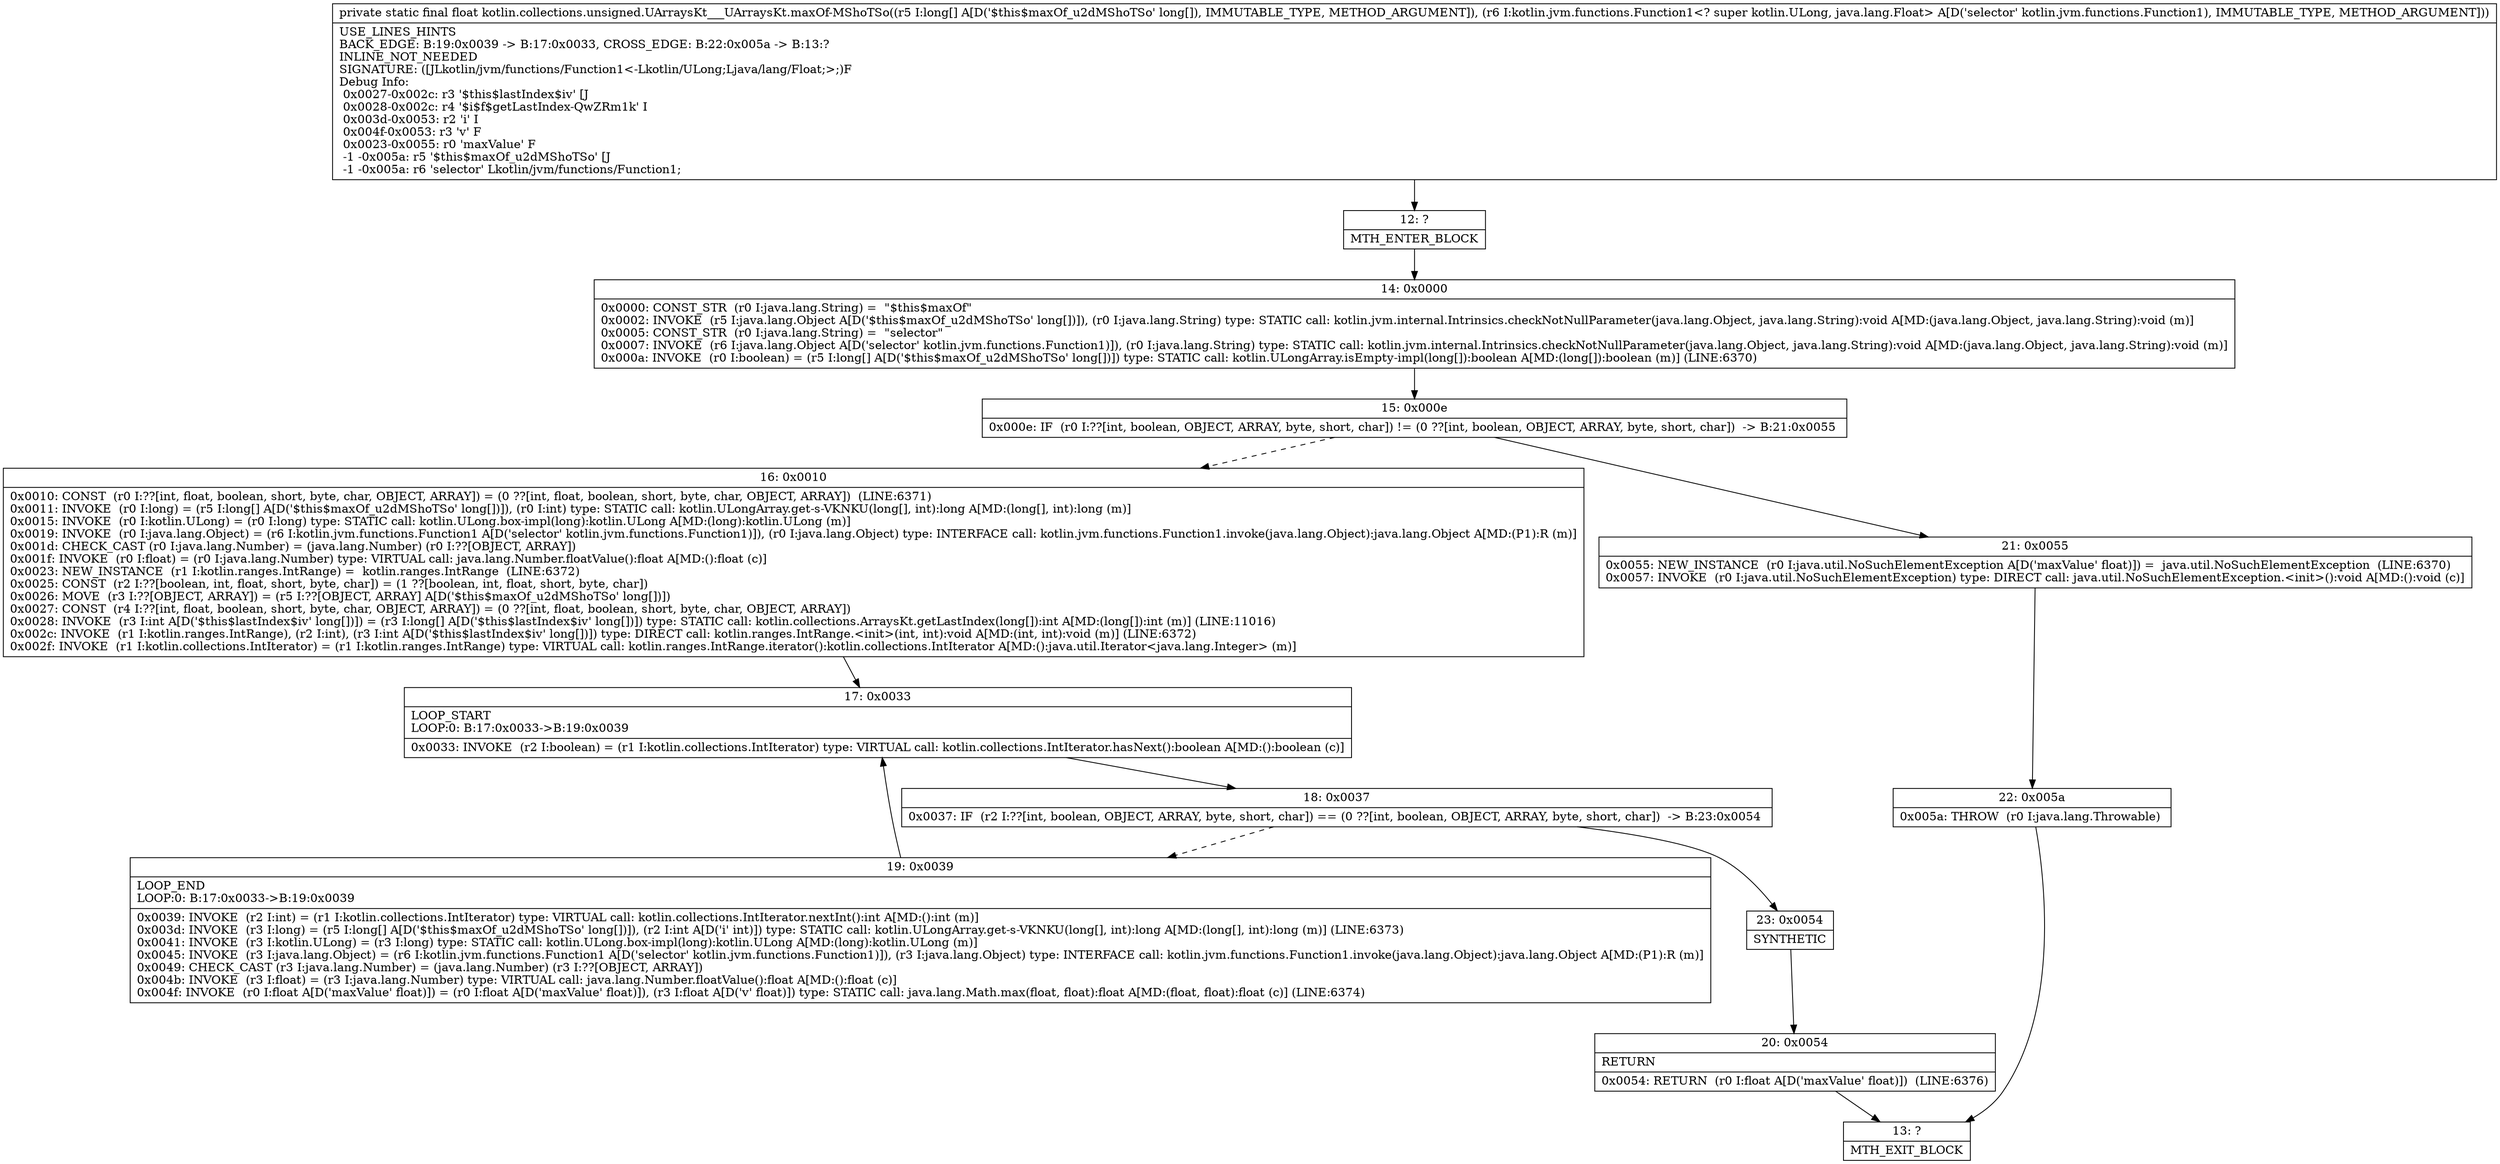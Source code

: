 digraph "CFG forkotlin.collections.unsigned.UArraysKt___UArraysKt.maxOf\-MShoTSo([JLkotlin\/jvm\/functions\/Function1;)F" {
Node_12 [shape=record,label="{12\:\ ?|MTH_ENTER_BLOCK\l}"];
Node_14 [shape=record,label="{14\:\ 0x0000|0x0000: CONST_STR  (r0 I:java.lang.String) =  \"$this$maxOf\" \l0x0002: INVOKE  (r5 I:java.lang.Object A[D('$this$maxOf_u2dMShoTSo' long[])]), (r0 I:java.lang.String) type: STATIC call: kotlin.jvm.internal.Intrinsics.checkNotNullParameter(java.lang.Object, java.lang.String):void A[MD:(java.lang.Object, java.lang.String):void (m)]\l0x0005: CONST_STR  (r0 I:java.lang.String) =  \"selector\" \l0x0007: INVOKE  (r6 I:java.lang.Object A[D('selector' kotlin.jvm.functions.Function1)]), (r0 I:java.lang.String) type: STATIC call: kotlin.jvm.internal.Intrinsics.checkNotNullParameter(java.lang.Object, java.lang.String):void A[MD:(java.lang.Object, java.lang.String):void (m)]\l0x000a: INVOKE  (r0 I:boolean) = (r5 I:long[] A[D('$this$maxOf_u2dMShoTSo' long[])]) type: STATIC call: kotlin.ULongArray.isEmpty\-impl(long[]):boolean A[MD:(long[]):boolean (m)] (LINE:6370)\l}"];
Node_15 [shape=record,label="{15\:\ 0x000e|0x000e: IF  (r0 I:??[int, boolean, OBJECT, ARRAY, byte, short, char]) != (0 ??[int, boolean, OBJECT, ARRAY, byte, short, char])  \-\> B:21:0x0055 \l}"];
Node_16 [shape=record,label="{16\:\ 0x0010|0x0010: CONST  (r0 I:??[int, float, boolean, short, byte, char, OBJECT, ARRAY]) = (0 ??[int, float, boolean, short, byte, char, OBJECT, ARRAY])  (LINE:6371)\l0x0011: INVOKE  (r0 I:long) = (r5 I:long[] A[D('$this$maxOf_u2dMShoTSo' long[])]), (r0 I:int) type: STATIC call: kotlin.ULongArray.get\-s\-VKNKU(long[], int):long A[MD:(long[], int):long (m)]\l0x0015: INVOKE  (r0 I:kotlin.ULong) = (r0 I:long) type: STATIC call: kotlin.ULong.box\-impl(long):kotlin.ULong A[MD:(long):kotlin.ULong (m)]\l0x0019: INVOKE  (r0 I:java.lang.Object) = (r6 I:kotlin.jvm.functions.Function1 A[D('selector' kotlin.jvm.functions.Function1)]), (r0 I:java.lang.Object) type: INTERFACE call: kotlin.jvm.functions.Function1.invoke(java.lang.Object):java.lang.Object A[MD:(P1):R (m)]\l0x001d: CHECK_CAST (r0 I:java.lang.Number) = (java.lang.Number) (r0 I:??[OBJECT, ARRAY]) \l0x001f: INVOKE  (r0 I:float) = (r0 I:java.lang.Number) type: VIRTUAL call: java.lang.Number.floatValue():float A[MD:():float (c)]\l0x0023: NEW_INSTANCE  (r1 I:kotlin.ranges.IntRange) =  kotlin.ranges.IntRange  (LINE:6372)\l0x0025: CONST  (r2 I:??[boolean, int, float, short, byte, char]) = (1 ??[boolean, int, float, short, byte, char]) \l0x0026: MOVE  (r3 I:??[OBJECT, ARRAY]) = (r5 I:??[OBJECT, ARRAY] A[D('$this$maxOf_u2dMShoTSo' long[])]) \l0x0027: CONST  (r4 I:??[int, float, boolean, short, byte, char, OBJECT, ARRAY]) = (0 ??[int, float, boolean, short, byte, char, OBJECT, ARRAY]) \l0x0028: INVOKE  (r3 I:int A[D('$this$lastIndex$iv' long[])]) = (r3 I:long[] A[D('$this$lastIndex$iv' long[])]) type: STATIC call: kotlin.collections.ArraysKt.getLastIndex(long[]):int A[MD:(long[]):int (m)] (LINE:11016)\l0x002c: INVOKE  (r1 I:kotlin.ranges.IntRange), (r2 I:int), (r3 I:int A[D('$this$lastIndex$iv' long[])]) type: DIRECT call: kotlin.ranges.IntRange.\<init\>(int, int):void A[MD:(int, int):void (m)] (LINE:6372)\l0x002f: INVOKE  (r1 I:kotlin.collections.IntIterator) = (r1 I:kotlin.ranges.IntRange) type: VIRTUAL call: kotlin.ranges.IntRange.iterator():kotlin.collections.IntIterator A[MD:():java.util.Iterator\<java.lang.Integer\> (m)]\l}"];
Node_17 [shape=record,label="{17\:\ 0x0033|LOOP_START\lLOOP:0: B:17:0x0033\-\>B:19:0x0039\l|0x0033: INVOKE  (r2 I:boolean) = (r1 I:kotlin.collections.IntIterator) type: VIRTUAL call: kotlin.collections.IntIterator.hasNext():boolean A[MD:():boolean (c)]\l}"];
Node_18 [shape=record,label="{18\:\ 0x0037|0x0037: IF  (r2 I:??[int, boolean, OBJECT, ARRAY, byte, short, char]) == (0 ??[int, boolean, OBJECT, ARRAY, byte, short, char])  \-\> B:23:0x0054 \l}"];
Node_19 [shape=record,label="{19\:\ 0x0039|LOOP_END\lLOOP:0: B:17:0x0033\-\>B:19:0x0039\l|0x0039: INVOKE  (r2 I:int) = (r1 I:kotlin.collections.IntIterator) type: VIRTUAL call: kotlin.collections.IntIterator.nextInt():int A[MD:():int (m)]\l0x003d: INVOKE  (r3 I:long) = (r5 I:long[] A[D('$this$maxOf_u2dMShoTSo' long[])]), (r2 I:int A[D('i' int)]) type: STATIC call: kotlin.ULongArray.get\-s\-VKNKU(long[], int):long A[MD:(long[], int):long (m)] (LINE:6373)\l0x0041: INVOKE  (r3 I:kotlin.ULong) = (r3 I:long) type: STATIC call: kotlin.ULong.box\-impl(long):kotlin.ULong A[MD:(long):kotlin.ULong (m)]\l0x0045: INVOKE  (r3 I:java.lang.Object) = (r6 I:kotlin.jvm.functions.Function1 A[D('selector' kotlin.jvm.functions.Function1)]), (r3 I:java.lang.Object) type: INTERFACE call: kotlin.jvm.functions.Function1.invoke(java.lang.Object):java.lang.Object A[MD:(P1):R (m)]\l0x0049: CHECK_CAST (r3 I:java.lang.Number) = (java.lang.Number) (r3 I:??[OBJECT, ARRAY]) \l0x004b: INVOKE  (r3 I:float) = (r3 I:java.lang.Number) type: VIRTUAL call: java.lang.Number.floatValue():float A[MD:():float (c)]\l0x004f: INVOKE  (r0 I:float A[D('maxValue' float)]) = (r0 I:float A[D('maxValue' float)]), (r3 I:float A[D('v' float)]) type: STATIC call: java.lang.Math.max(float, float):float A[MD:(float, float):float (c)] (LINE:6374)\l}"];
Node_23 [shape=record,label="{23\:\ 0x0054|SYNTHETIC\l}"];
Node_20 [shape=record,label="{20\:\ 0x0054|RETURN\l|0x0054: RETURN  (r0 I:float A[D('maxValue' float)])  (LINE:6376)\l}"];
Node_13 [shape=record,label="{13\:\ ?|MTH_EXIT_BLOCK\l}"];
Node_21 [shape=record,label="{21\:\ 0x0055|0x0055: NEW_INSTANCE  (r0 I:java.util.NoSuchElementException A[D('maxValue' float)]) =  java.util.NoSuchElementException  (LINE:6370)\l0x0057: INVOKE  (r0 I:java.util.NoSuchElementException) type: DIRECT call: java.util.NoSuchElementException.\<init\>():void A[MD:():void (c)]\l}"];
Node_22 [shape=record,label="{22\:\ 0x005a|0x005a: THROW  (r0 I:java.lang.Throwable) \l}"];
MethodNode[shape=record,label="{private static final float kotlin.collections.unsigned.UArraysKt___UArraysKt.maxOf\-MShoTSo((r5 I:long[] A[D('$this$maxOf_u2dMShoTSo' long[]), IMMUTABLE_TYPE, METHOD_ARGUMENT]), (r6 I:kotlin.jvm.functions.Function1\<? super kotlin.ULong, java.lang.Float\> A[D('selector' kotlin.jvm.functions.Function1), IMMUTABLE_TYPE, METHOD_ARGUMENT]))  | USE_LINES_HINTS\lBACK_EDGE: B:19:0x0039 \-\> B:17:0x0033, CROSS_EDGE: B:22:0x005a \-\> B:13:?\lINLINE_NOT_NEEDED\lSIGNATURE: ([JLkotlin\/jvm\/functions\/Function1\<\-Lkotlin\/ULong;Ljava\/lang\/Float;\>;)F\lDebug Info:\l  0x0027\-0x002c: r3 '$this$lastIndex$iv' [J\l  0x0028\-0x002c: r4 '$i$f$getLastIndex\-QwZRm1k' I\l  0x003d\-0x0053: r2 'i' I\l  0x004f\-0x0053: r3 'v' F\l  0x0023\-0x0055: r0 'maxValue' F\l  \-1 \-0x005a: r5 '$this$maxOf_u2dMShoTSo' [J\l  \-1 \-0x005a: r6 'selector' Lkotlin\/jvm\/functions\/Function1;\l}"];
MethodNode -> Node_12;Node_12 -> Node_14;
Node_14 -> Node_15;
Node_15 -> Node_16[style=dashed];
Node_15 -> Node_21;
Node_16 -> Node_17;
Node_17 -> Node_18;
Node_18 -> Node_19[style=dashed];
Node_18 -> Node_23;
Node_19 -> Node_17;
Node_23 -> Node_20;
Node_20 -> Node_13;
Node_21 -> Node_22;
Node_22 -> Node_13;
}

